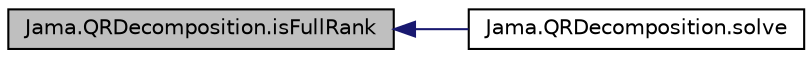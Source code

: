 digraph "Jama.QRDecomposition.isFullRank"
{
  edge [fontname="Helvetica",fontsize="10",labelfontname="Helvetica",labelfontsize="10"];
  node [fontname="Helvetica",fontsize="10",shape=record];
  rankdir="LR";
  Node1 [label="Jama.QRDecomposition.isFullRank",height=0.2,width=0.4,color="black", fillcolor="grey75", style="filled" fontcolor="black"];
  Node1 -> Node2 [dir="back",color="midnightblue",fontsize="10",style="solid",fontname="Helvetica"];
  Node2 [label="Jama.QRDecomposition.solve",height=0.2,width=0.4,color="black", fillcolor="white", style="filled",URL="$class_jama_1_1_q_r_decomposition.html#ae6434a5c9faebf49cc163ef7c3ba9048"];
}

